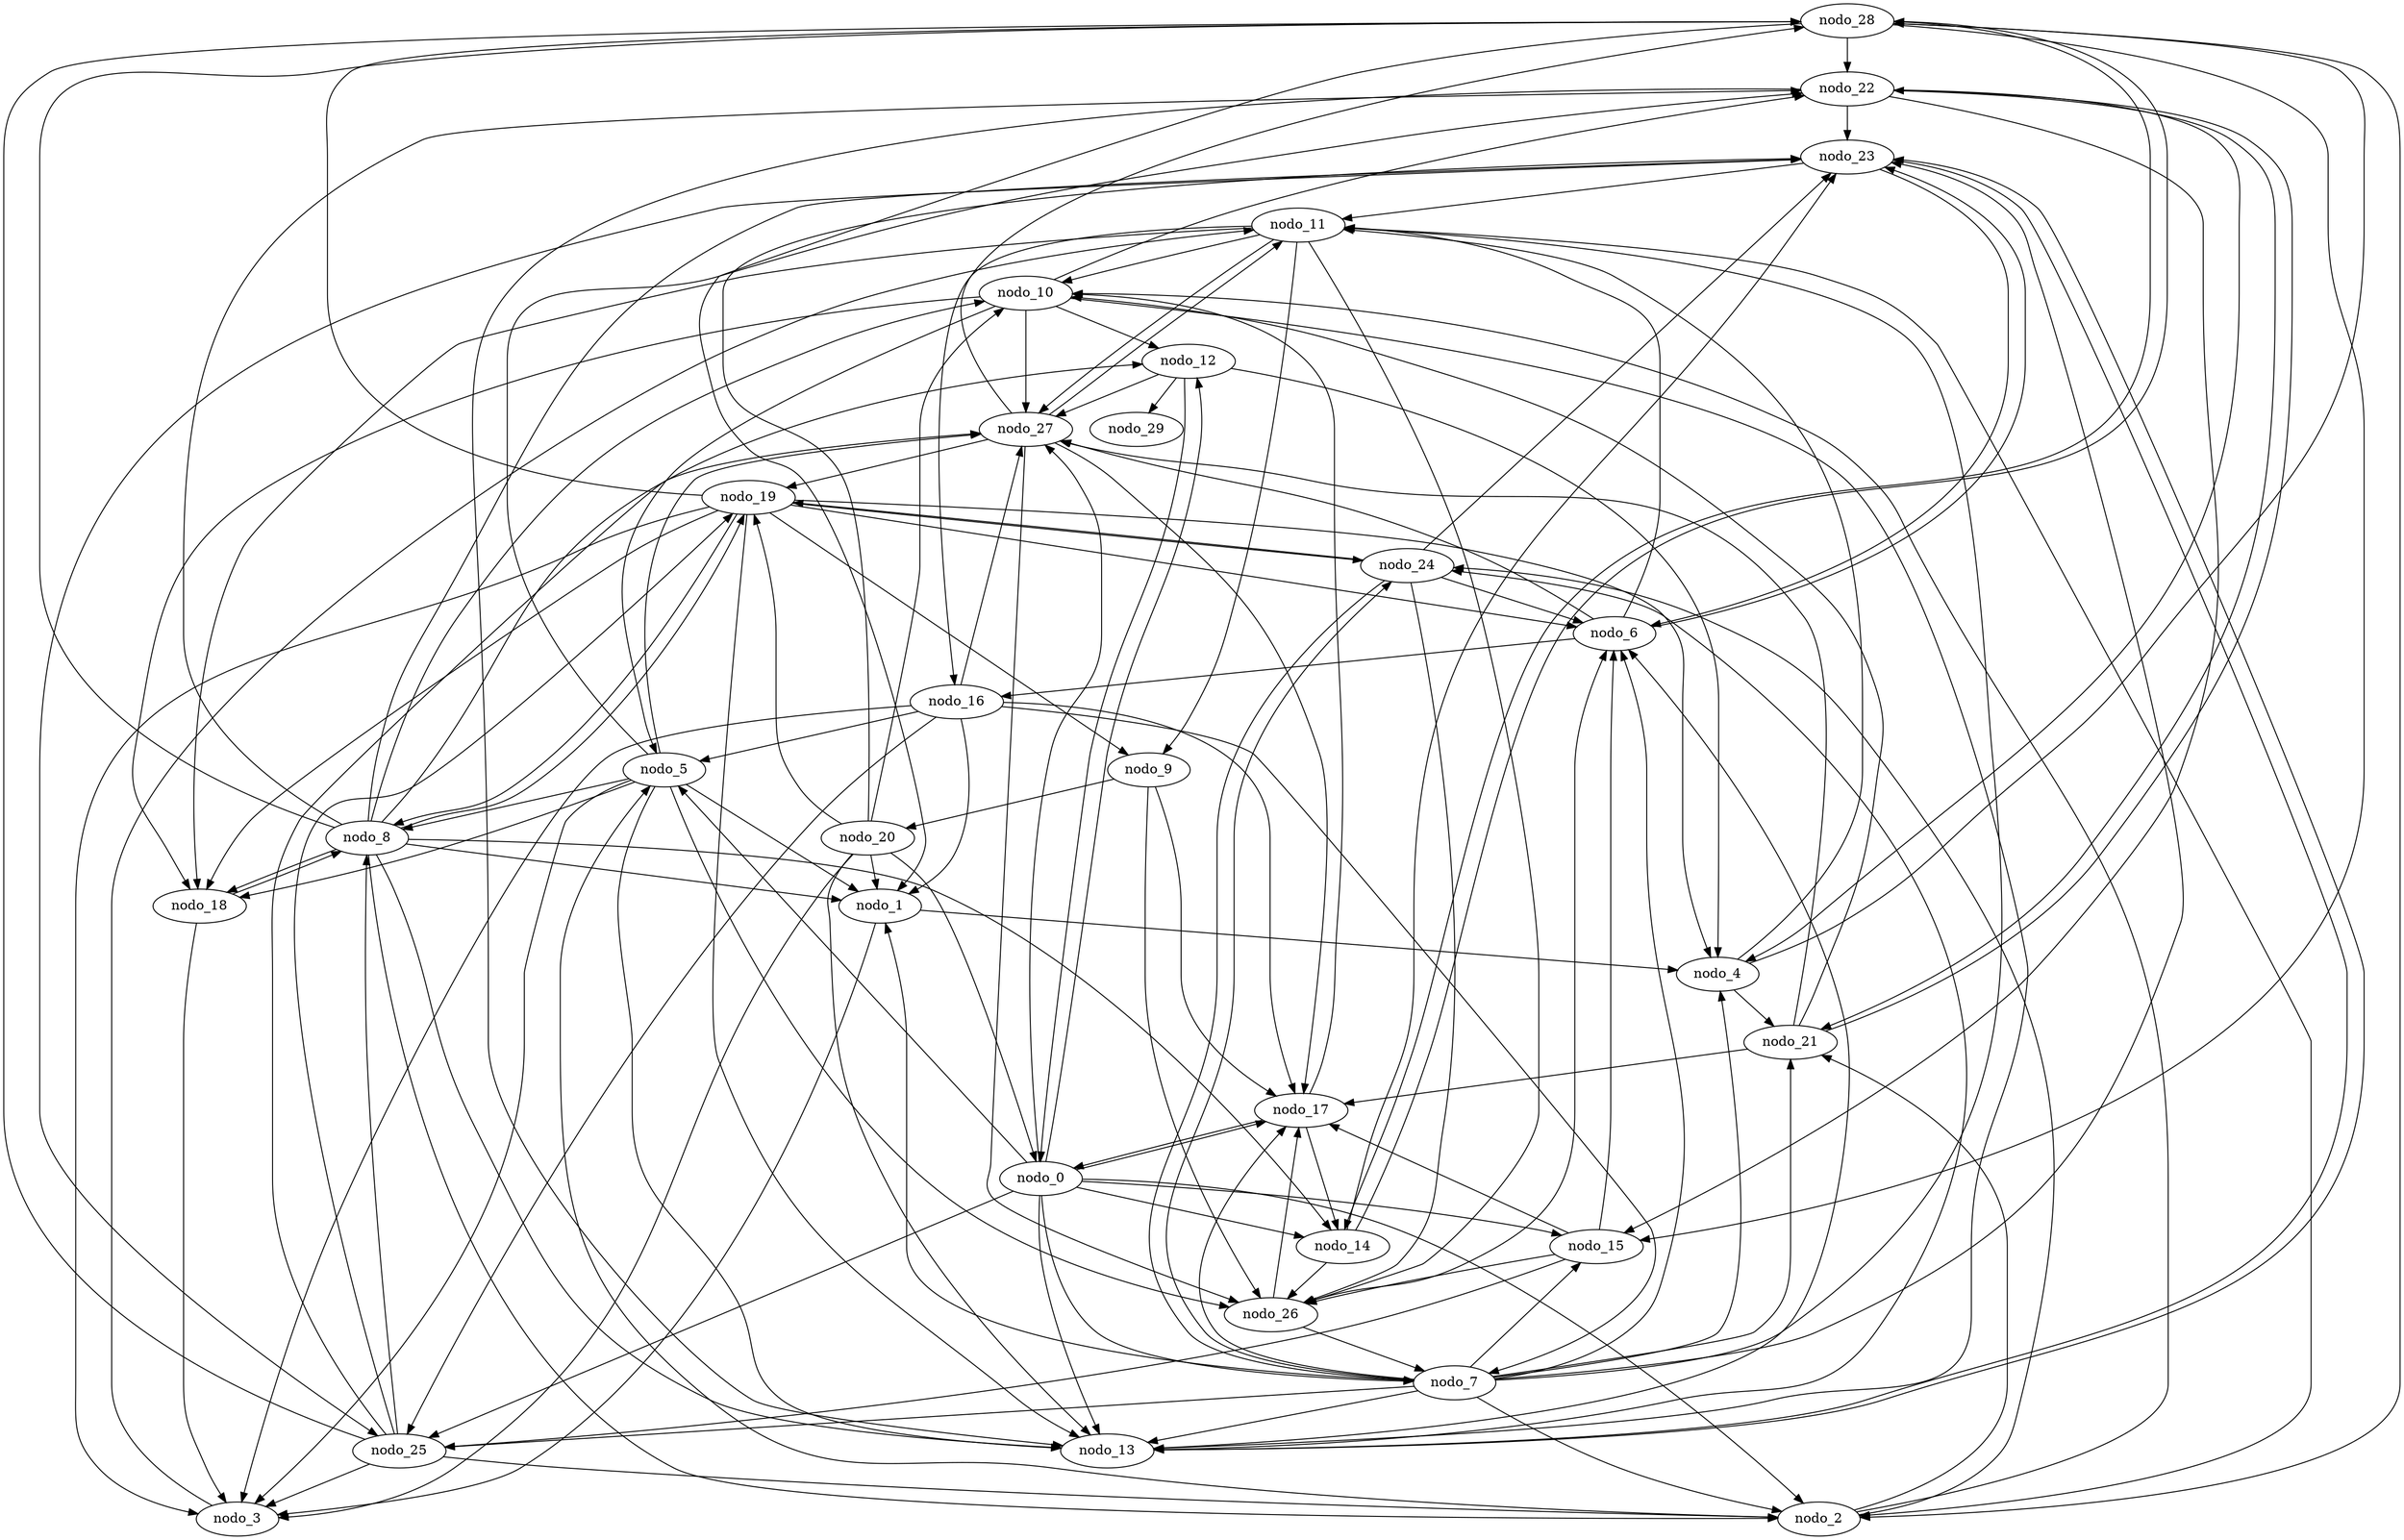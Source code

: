digraph gen_erdos_ren_30 {
  nodo_28 -> nodo_22;
  nodo_10 -> nodo_5;
  nodo_23 -> nodo_11;
  nodo_11 -> nodo_26;
  nodo_18 -> nodo_3;
  nodo_11 -> nodo_27;
  nodo_17 -> nodo_14;
  nodo_9 -> nodo_26;
  nodo_4 -> nodo_11;
  nodo_17 -> nodo_10;
  nodo_20 -> nodo_13;
  nodo_14 -> nodo_23;
  nodo_20 -> nodo_10;
  nodo_25 -> nodo_28;
  nodo_25 -> nodo_27;
  nodo_20 -> nodo_19;
  nodo_9 -> nodo_20;
  nodo_25 -> nodo_3;
  nodo_25 -> nodo_2;
  nodo_4 -> nodo_28;
  nodo_14 -> nodo_28;
  nodo_7 -> nodo_1;
  nodo_7 -> nodo_2;
  nodo_25 -> nodo_8;
  nodo_14 -> nodo_26;
  nodo_7 -> nodo_4;
  nodo_7 -> nodo_6;
  nodo_7 -> nodo_13;
  nodo_7 -> nodo_11;
  nodo_4 -> nodo_21;
  nodo_7 -> nodo_17;
  nodo_20 -> nodo_23;
  nodo_7 -> nodo_15;
  nodo_18 -> nodo_8;
  nodo_23 -> nodo_13;
  nodo_17 -> nodo_0;
  nodo_22 -> nodo_21;
  nodo_16 -> nodo_17;
  nodo_13 -> nodo_6;
  nodo_7 -> nodo_24;
  nodo_16 -> nodo_25;
  nodo_7 -> nodo_25;
  nodo_16 -> nodo_27;
  nodo_7 -> nodo_23;
  nodo_19 -> nodo_18;
  nodo_2 -> nodo_10;
  nodo_11 -> nodo_10;
  nodo_19 -> nodo_13;
  nodo_22 -> nodo_13;
  nodo_27 -> nodo_28;
  nodo_22 -> nodo_15;
  nodo_7 -> nodo_21;
  nodo_20 -> nodo_3;
  nodo_28 -> nodo_15;
  nodo_28 -> nodo_14;
  nodo_20 -> nodo_1;
  nodo_2 -> nodo_5;
  nodo_5 -> nodo_18;
  nodo_11 -> nodo_18;
  nodo_24 -> nodo_7;
  nodo_28 -> nodo_2;
  nodo_11 -> nodo_16;
  nodo_24 -> nodo_6;
  nodo_28 -> nodo_1;
  nodo_19 -> nodo_28;
  nodo_2 -> nodo_21;
  nodo_19 -> nodo_24;
  nodo_5 -> nodo_13;
  nodo_2 -> nodo_24;
  nodo_22 -> nodo_23;
  nodo_20 -> nodo_0;
  nodo_25 -> nodo_19;
  nodo_16 -> nodo_1;
  nodo_27 -> nodo_11;
  nodo_12 -> nodo_4;
  nodo_0 -> nodo_17;
  nodo_0 -> nodo_15;
  nodo_0 -> nodo_14;
  nodo_12 -> nodo_0;
  nodo_0 -> nodo_13;
  nodo_24 -> nodo_23;
  nodo_0 -> nodo_12;
  nodo_10 -> nodo_12;
  nodo_16 -> nodo_7;
  nodo_10 -> nodo_13;
  nodo_16 -> nodo_5;
  nodo_16 -> nodo_3;
  nodo_10 -> nodo_18;
  nodo_8 -> nodo_14;
  nodo_8 -> nodo_12;
  nodo_5 -> nodo_22;
  nodo_8 -> nodo_13;
  nodo_8 -> nodo_18;
  nodo_8 -> nodo_19;
  nodo_5 -> nodo_27;
  nodo_5 -> nodo_26;
  nodo_21 -> nodo_22;
  nodo_24 -> nodo_19;
  nodo_8 -> nodo_10;
  nodo_21 -> nodo_27;
  nodo_0 -> nodo_27;
  nodo_1 -> nodo_3;
  nodo_27 -> nodo_26;
  nodo_0 -> nodo_25;
  nodo_1 -> nodo_4;
  nodo_5 -> nodo_1;
  nodo_10 -> nodo_22;
  nodo_5 -> nodo_3;
  nodo_10 -> nodo_27;
  nodo_5 -> nodo_8;
  nodo_23 -> nodo_6;
  nodo_8 -> nodo_23;
  nodo_13 -> nodo_24;
  nodo_3 -> nodo_11;
  nodo_13 -> nodo_23;
  nodo_8 -> nodo_28;
  nodo_24 -> nodo_26;
  nodo_27 -> nodo_19;
  nodo_27 -> nodo_17;
  nodo_8 -> nodo_22;
  nodo_11 -> nodo_2;
  nodo_21 -> nodo_10;
  nodo_19 -> nodo_6;
  nodo_19 -> nodo_4;
  nodo_19 -> nodo_3;
  nodo_15 -> nodo_6;
  nodo_11 -> nodo_9;
  nodo_6 -> nodo_11;
  nodo_6 -> nodo_16;
  nodo_23 -> nodo_25;
  nodo_26 -> nodo_17;
  nodo_22 -> nodo_4;
  nodo_0 -> nodo_2;
  nodo_0 -> nodo_5;
  nodo_0 -> nodo_7;
  nodo_12 -> nodo_27;
  nodo_8 -> nodo_1;
  nodo_8 -> nodo_2;
  nodo_26 -> nodo_7;
  nodo_26 -> nodo_6;
  nodo_15 -> nodo_17;
  nodo_12 -> nodo_29;
  nodo_15 -> nodo_25;
  nodo_6 -> nodo_23;
  nodo_15 -> nodo_26;
  nodo_19 -> nodo_9;
  nodo_19 -> nodo_8;
  nodo_6 -> nodo_27;
  nodo_9 -> nodo_17;
  nodo_21 -> nodo_17;
}